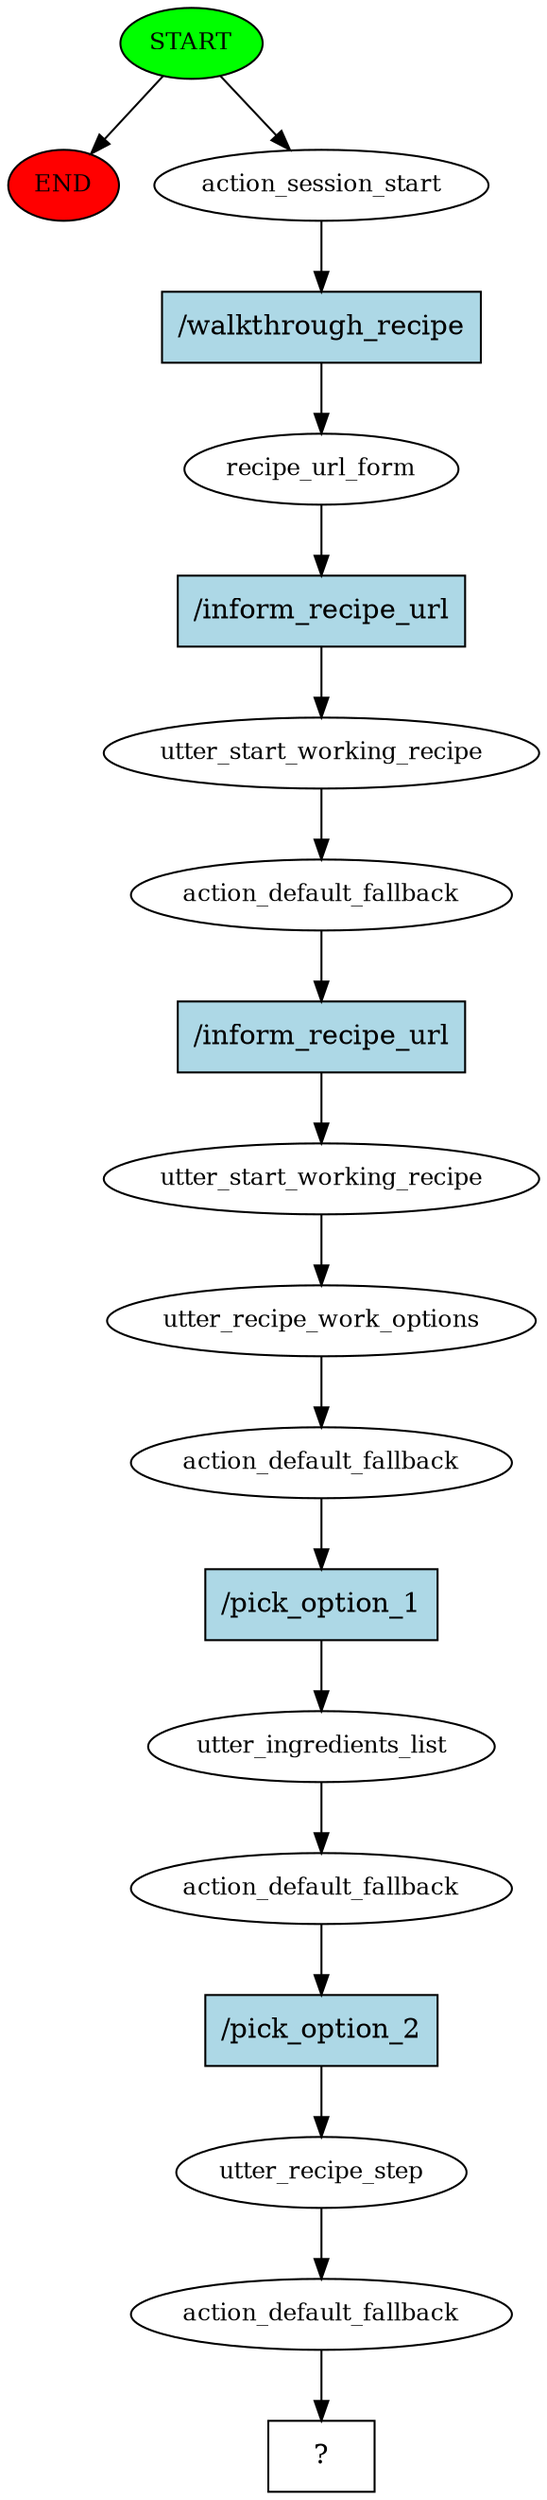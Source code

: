 digraph  {
0 [class="start active", fillcolor=green, fontsize=12, label=START, style=filled];
"-1" [class=end, fillcolor=red, fontsize=12, label=END, style=filled];
1 [class=active, fontsize=12, label=action_session_start];
2 [class=active, fontsize=12, label=recipe_url_form];
3 [class=active, fontsize=12, label=utter_start_working_recipe];
4 [class=active, fontsize=12, label=action_default_fallback];
5 [class=active, fontsize=12, label=utter_start_working_recipe];
6 [class=active, fontsize=12, label=utter_recipe_work_options];
7 [class=active, fontsize=12, label=action_default_fallback];
8 [class=active, fontsize=12, label=utter_ingredients_list];
9 [class=active, fontsize=12, label=action_default_fallback];
10 [class=active, fontsize=12, label=utter_recipe_step];
11 [class=active, fontsize=12, label=action_default_fallback];
12 [class="intent dashed active", label="  ?  ", shape=rect];
13 [class="intent active", fillcolor=lightblue, label="/walkthrough_recipe", shape=rect, style=filled];
14 [class="intent active", fillcolor=lightblue, label="/inform_recipe_url", shape=rect, style=filled];
15 [class="intent active", fillcolor=lightblue, label="/inform_recipe_url", shape=rect, style=filled];
16 [class="intent active", fillcolor=lightblue, label="/pick_option_1", shape=rect, style=filled];
17 [class="intent active", fillcolor=lightblue, label="/pick_option_2", shape=rect, style=filled];
0 -> "-1"  [class="", key=NONE, label=""];
0 -> 1  [class=active, key=NONE, label=""];
1 -> 13  [class=active, key=0];
2 -> 14  [class=active, key=0];
3 -> 4  [class=active, key=NONE, label=""];
4 -> 15  [class=active, key=0];
5 -> 6  [class=active, key=NONE, label=""];
6 -> 7  [class=active, key=NONE, label=""];
7 -> 16  [class=active, key=0];
8 -> 9  [class=active, key=NONE, label=""];
9 -> 17  [class=active, key=0];
10 -> 11  [class=active, key=NONE, label=""];
11 -> 12  [class=active, key=NONE, label=""];
13 -> 2  [class=active, key=0];
14 -> 3  [class=active, key=0];
15 -> 5  [class=active, key=0];
16 -> 8  [class=active, key=0];
17 -> 10  [class=active, key=0];
}
